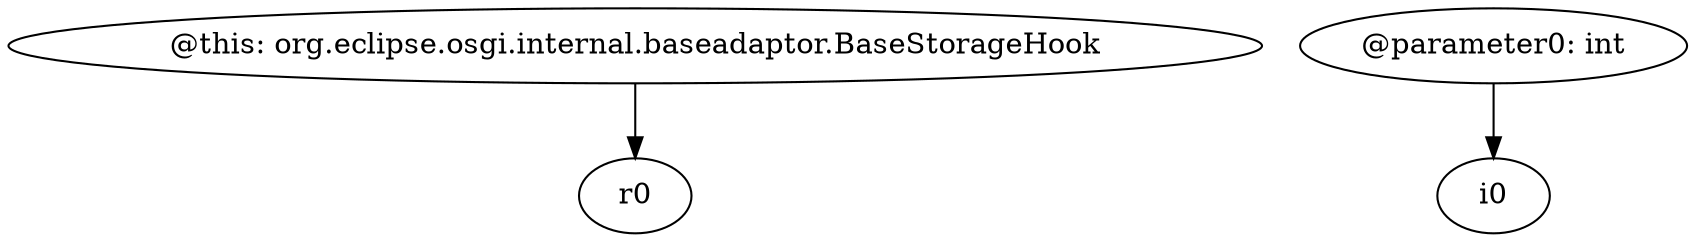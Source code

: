 digraph g {
0[label="@this: org.eclipse.osgi.internal.baseadaptor.BaseStorageHook"]
1[label="r0"]
0->1[label=""]
2[label="@parameter0: int"]
3[label="i0"]
2->3[label=""]
}